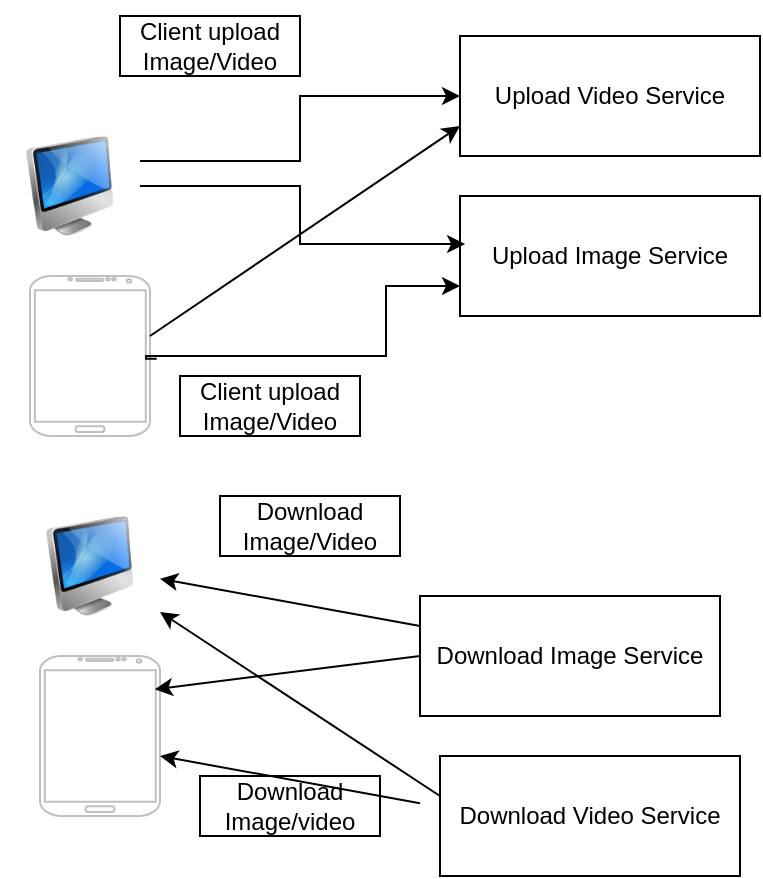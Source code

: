 <mxfile version="17.4.3" type="github">
  <diagram id="WqCIK7UzJsmCoodNQy3m" name="Page-1">
    <mxGraphModel dx="782" dy="436" grid="1" gridSize="10" guides="1" tooltips="1" connect="1" arrows="1" fold="1" page="1" pageScale="1" pageWidth="850" pageHeight="1100" math="0" shadow="0">
      <root>
        <mxCell id="0" />
        <mxCell id="1" parent="0" />
        <mxCell id="2WdRGdRmhD0eWnHtVYpt-1" value="Upload Image Service" style="rounded=0;whiteSpace=wrap;html=1;" vertex="1" parent="1">
          <mxGeometry x="230" y="490" width="150" height="60" as="geometry" />
        </mxCell>
        <mxCell id="2WdRGdRmhD0eWnHtVYpt-8" style="edgeStyle=orthogonalEdgeStyle;rounded=0;orthogonalLoop=1;jettySize=auto;html=1;entryX=0.017;entryY=0.4;entryDx=0;entryDy=0;entryPerimeter=0;" edge="1" parent="1" source="2WdRGdRmhD0eWnHtVYpt-4" target="2WdRGdRmhD0eWnHtVYpt-1">
          <mxGeometry relative="1" as="geometry" />
        </mxCell>
        <mxCell id="2WdRGdRmhD0eWnHtVYpt-22" style="edgeStyle=orthogonalEdgeStyle;rounded=0;orthogonalLoop=1;jettySize=auto;html=1;exitX=1;exitY=0.25;exitDx=0;exitDy=0;entryX=0;entryY=0.5;entryDx=0;entryDy=0;" edge="1" parent="1" source="2WdRGdRmhD0eWnHtVYpt-4" target="2WdRGdRmhD0eWnHtVYpt-20">
          <mxGeometry relative="1" as="geometry" />
        </mxCell>
        <mxCell id="2WdRGdRmhD0eWnHtVYpt-4" value="" style="image;html=1;image=img/lib/clip_art/computers/iMac_128x128.png" vertex="1" parent="1">
          <mxGeometry y="460" width="70" height="50" as="geometry" />
        </mxCell>
        <mxCell id="2WdRGdRmhD0eWnHtVYpt-5" value="" style="verticalLabelPosition=bottom;verticalAlign=top;html=1;shadow=0;dashed=0;strokeWidth=1;shape=mxgraph.android.phone2;strokeColor=#c0c0c0;" vertex="1" parent="1">
          <mxGeometry x="15" y="530" width="60" height="80" as="geometry" />
        </mxCell>
        <mxCell id="2WdRGdRmhD0eWnHtVYpt-9" style="edgeStyle=orthogonalEdgeStyle;rounded=0;orthogonalLoop=1;jettySize=auto;html=1;entryX=0;entryY=0.75;entryDx=0;entryDy=0;exitX=1.056;exitY=0.517;exitDx=0;exitDy=0;exitPerimeter=0;" edge="1" parent="1" source="2WdRGdRmhD0eWnHtVYpt-5" target="2WdRGdRmhD0eWnHtVYpt-1">
          <mxGeometry relative="1" as="geometry">
            <mxPoint x="100" y="570" as="sourcePoint" />
            <mxPoint x="192.55" y="599" as="targetPoint" />
            <Array as="points">
              <mxPoint x="73" y="570" />
              <mxPoint x="193" y="570" />
              <mxPoint x="193" y="535" />
            </Array>
          </mxGeometry>
        </mxCell>
        <mxCell id="2WdRGdRmhD0eWnHtVYpt-23" style="edgeStyle=orthogonalEdgeStyle;rounded=0;orthogonalLoop=1;jettySize=auto;html=1;exitX=0.25;exitY=0;exitDx=0;exitDy=0;" edge="1" parent="1" source="2WdRGdRmhD0eWnHtVYpt-10">
          <mxGeometry relative="1" as="geometry">
            <mxPoint x="90" y="420" as="targetPoint" />
          </mxGeometry>
        </mxCell>
        <mxCell id="2WdRGdRmhD0eWnHtVYpt-10" value="Client upload Image/Video" style="whiteSpace=wrap;html=1;" vertex="1" parent="1">
          <mxGeometry x="60" y="400" width="90" height="30" as="geometry" />
        </mxCell>
        <mxCell id="2WdRGdRmhD0eWnHtVYpt-11" value="Client upload Image/Video" style="whiteSpace=wrap;html=1;" vertex="1" parent="1">
          <mxGeometry x="90" y="580" width="90" height="30" as="geometry" />
        </mxCell>
        <mxCell id="2WdRGdRmhD0eWnHtVYpt-12" value="Download Image Service" style="rounded=0;whiteSpace=wrap;html=1;" vertex="1" parent="1">
          <mxGeometry x="210" y="690" width="150" height="60" as="geometry" />
        </mxCell>
        <mxCell id="2WdRGdRmhD0eWnHtVYpt-15" value="Download Image/Video" style="whiteSpace=wrap;html=1;" vertex="1" parent="1">
          <mxGeometry x="110" y="640" width="90" height="30" as="geometry" />
        </mxCell>
        <mxCell id="2WdRGdRmhD0eWnHtVYpt-16" value="Download Image/video" style="whiteSpace=wrap;html=1;" vertex="1" parent="1">
          <mxGeometry x="100" y="780" width="90" height="30" as="geometry" />
        </mxCell>
        <mxCell id="2WdRGdRmhD0eWnHtVYpt-17" value="" style="image;html=1;image=img/lib/clip_art/computers/iMac_128x128.png" vertex="1" parent="1">
          <mxGeometry x="10" y="650" width="70" height="50" as="geometry" />
        </mxCell>
        <mxCell id="2WdRGdRmhD0eWnHtVYpt-18" value="" style="verticalLabelPosition=bottom;verticalAlign=top;html=1;shadow=0;dashed=0;strokeWidth=1;shape=mxgraph.android.phone2;strokeColor=#c0c0c0;" vertex="1" parent="1">
          <mxGeometry x="20" y="720" width="60" height="80" as="geometry" />
        </mxCell>
        <mxCell id="2WdRGdRmhD0eWnHtVYpt-20" value="Upload Video Service" style="rounded=0;whiteSpace=wrap;html=1;" vertex="1" parent="1">
          <mxGeometry x="230" y="410" width="150" height="60" as="geometry" />
        </mxCell>
        <mxCell id="2WdRGdRmhD0eWnHtVYpt-24" value="" style="endArrow=classic;html=1;rounded=0;exitX=0;exitY=0.5;exitDx=0;exitDy=0;entryX=0.956;entryY=0.208;entryDx=0;entryDy=0;entryPerimeter=0;" edge="1" parent="1" source="2WdRGdRmhD0eWnHtVYpt-12" target="2WdRGdRmhD0eWnHtVYpt-18">
          <mxGeometry width="50" height="50" relative="1" as="geometry">
            <mxPoint x="360" y="590" as="sourcePoint" />
            <mxPoint x="410" y="540" as="targetPoint" />
          </mxGeometry>
        </mxCell>
        <mxCell id="2WdRGdRmhD0eWnHtVYpt-25" value="" style="endArrow=classic;html=1;rounded=0;entryX=0;entryY=0.75;entryDx=0;entryDy=0;" edge="1" parent="1" target="2WdRGdRmhD0eWnHtVYpt-20">
          <mxGeometry width="50" height="50" relative="1" as="geometry">
            <mxPoint x="75" y="560" as="sourcePoint" />
            <mxPoint x="125" y="510" as="targetPoint" />
          </mxGeometry>
        </mxCell>
        <mxCell id="2WdRGdRmhD0eWnHtVYpt-26" value="" style="endArrow=classic;html=1;rounded=0;exitX=0;exitY=0.25;exitDx=0;exitDy=0;" edge="1" parent="1" source="2WdRGdRmhD0eWnHtVYpt-12" target="2WdRGdRmhD0eWnHtVYpt-17">
          <mxGeometry width="50" height="50" relative="1" as="geometry">
            <mxPoint x="220" y="730" as="sourcePoint" />
            <mxPoint x="87.36" y="746.64" as="targetPoint" />
          </mxGeometry>
        </mxCell>
        <mxCell id="2WdRGdRmhD0eWnHtVYpt-27" value="Download Video Service" style="rounded=0;whiteSpace=wrap;html=1;" vertex="1" parent="1">
          <mxGeometry x="220" y="770" width="150" height="60" as="geometry" />
        </mxCell>
        <mxCell id="2WdRGdRmhD0eWnHtVYpt-28" value="" style="endArrow=classic;html=1;rounded=0;exitX=0;exitY=0.25;exitDx=0;exitDy=0;" edge="1" parent="1">
          <mxGeometry width="50" height="50" relative="1" as="geometry">
            <mxPoint x="210" y="793.64" as="sourcePoint" />
            <mxPoint x="80" y="770" as="targetPoint" />
          </mxGeometry>
        </mxCell>
        <mxCell id="2WdRGdRmhD0eWnHtVYpt-29" value="" style="endArrow=classic;html=1;rounded=0;exitX=0;exitY=0.25;exitDx=0;exitDy=0;" edge="1" parent="1" target="2WdRGdRmhD0eWnHtVYpt-17">
          <mxGeometry width="50" height="50" relative="1" as="geometry">
            <mxPoint x="220" y="790" as="sourcePoint" />
            <mxPoint x="90" y="766.364" as="targetPoint" />
          </mxGeometry>
        </mxCell>
      </root>
    </mxGraphModel>
  </diagram>
</mxfile>
